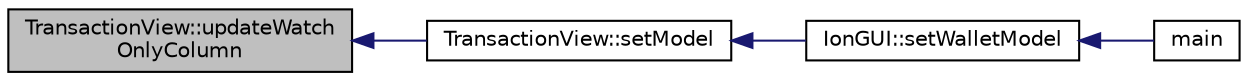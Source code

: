 digraph "TransactionView::updateWatchOnlyColumn"
{
  edge [fontname="Helvetica",fontsize="10",labelfontname="Helvetica",labelfontsize="10"];
  node [fontname="Helvetica",fontsize="10",shape=record];
  rankdir="LR";
  Node988 [label="TransactionView::updateWatch\lOnlyColumn",height=0.2,width=0.4,color="black", fillcolor="grey75", style="filled", fontcolor="black"];
  Node988 -> Node989 [dir="back",color="midnightblue",fontsize="10",style="solid",fontname="Helvetica"];
  Node989 [label="TransactionView::setModel",height=0.2,width=0.4,color="black", fillcolor="white", style="filled",URL="$d2/d2c/class_transaction_view.html#a4920c2cd57d72eb50248948fa160c83c"];
  Node989 -> Node990 [dir="back",color="midnightblue",fontsize="10",style="solid",fontname="Helvetica"];
  Node990 [label="IonGUI::setWalletModel",height=0.2,width=0.4,color="black", fillcolor="white", style="filled",URL="$dc/d0b/class_ion_g_u_i.html#a37f87db65498b036d387c705a749c45d",tooltip="Set the wallet model. "];
  Node990 -> Node991 [dir="back",color="midnightblue",fontsize="10",style="solid",fontname="Helvetica"];
  Node991 [label="main",height=0.2,width=0.4,color="black", fillcolor="white", style="filled",URL="$d5/d2d/ion_8cpp.html#a0ddf1224851353fc92bfbff6f499fa97"];
}
